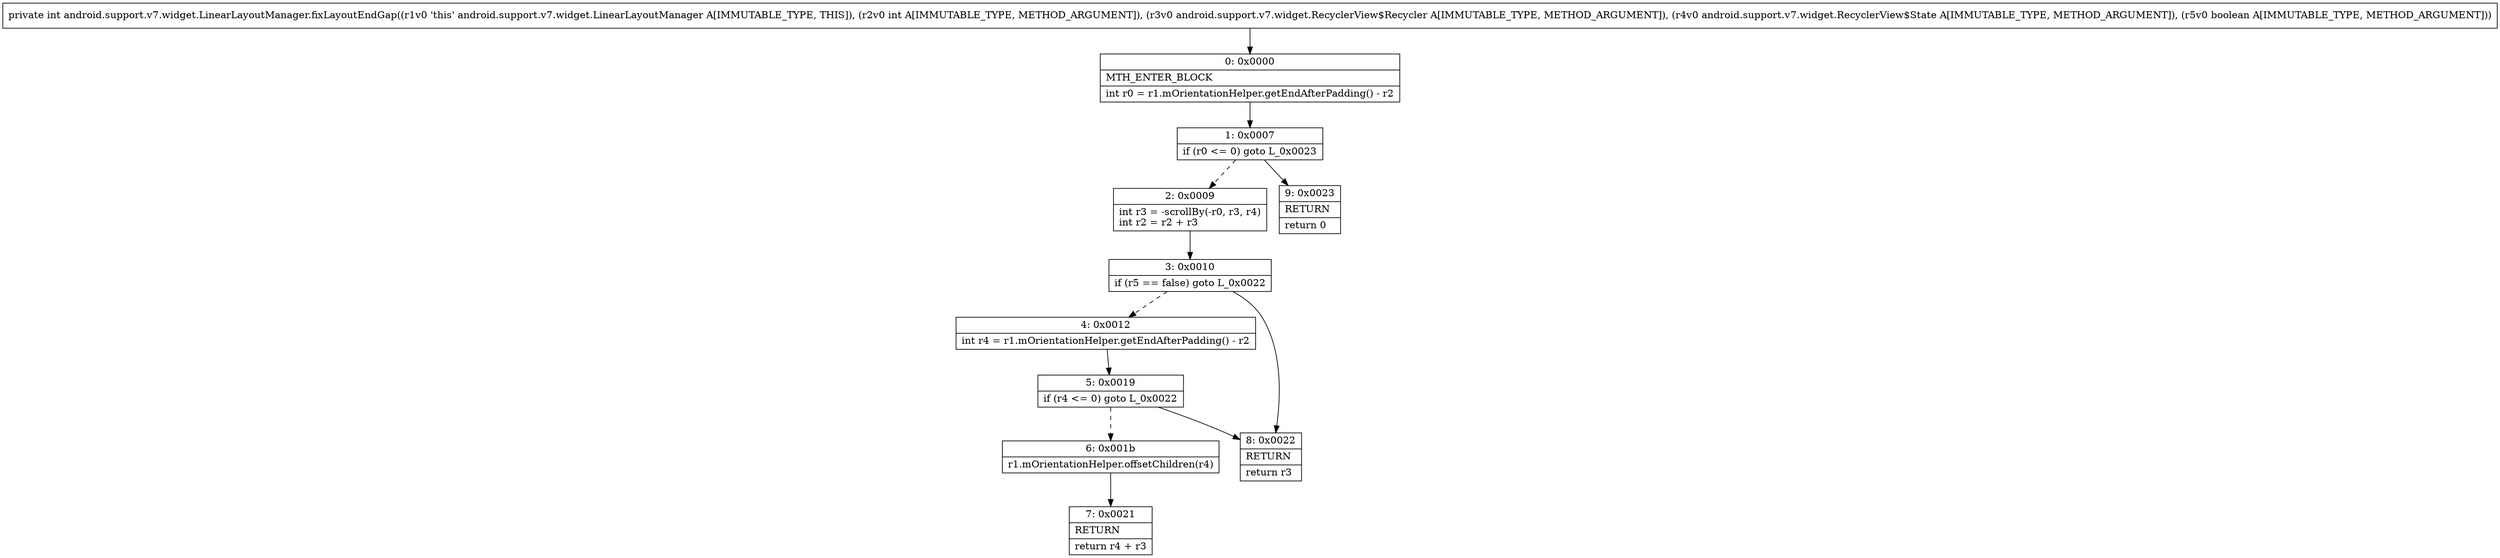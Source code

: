 digraph "CFG forandroid.support.v7.widget.LinearLayoutManager.fixLayoutEndGap(ILandroid\/support\/v7\/widget\/RecyclerView$Recycler;Landroid\/support\/v7\/widget\/RecyclerView$State;Z)I" {
Node_0 [shape=record,label="{0\:\ 0x0000|MTH_ENTER_BLOCK\l|int r0 = r1.mOrientationHelper.getEndAfterPadding() \- r2\l}"];
Node_1 [shape=record,label="{1\:\ 0x0007|if (r0 \<= 0) goto L_0x0023\l}"];
Node_2 [shape=record,label="{2\:\ 0x0009|int r3 = \-scrollBy(\-r0, r3, r4)\lint r2 = r2 + r3\l}"];
Node_3 [shape=record,label="{3\:\ 0x0010|if (r5 == false) goto L_0x0022\l}"];
Node_4 [shape=record,label="{4\:\ 0x0012|int r4 = r1.mOrientationHelper.getEndAfterPadding() \- r2\l}"];
Node_5 [shape=record,label="{5\:\ 0x0019|if (r4 \<= 0) goto L_0x0022\l}"];
Node_6 [shape=record,label="{6\:\ 0x001b|r1.mOrientationHelper.offsetChildren(r4)\l}"];
Node_7 [shape=record,label="{7\:\ 0x0021|RETURN\l|return r4 + r3\l}"];
Node_8 [shape=record,label="{8\:\ 0x0022|RETURN\l|return r3\l}"];
Node_9 [shape=record,label="{9\:\ 0x0023|RETURN\l|return 0\l}"];
MethodNode[shape=record,label="{private int android.support.v7.widget.LinearLayoutManager.fixLayoutEndGap((r1v0 'this' android.support.v7.widget.LinearLayoutManager A[IMMUTABLE_TYPE, THIS]), (r2v0 int A[IMMUTABLE_TYPE, METHOD_ARGUMENT]), (r3v0 android.support.v7.widget.RecyclerView$Recycler A[IMMUTABLE_TYPE, METHOD_ARGUMENT]), (r4v0 android.support.v7.widget.RecyclerView$State A[IMMUTABLE_TYPE, METHOD_ARGUMENT]), (r5v0 boolean A[IMMUTABLE_TYPE, METHOD_ARGUMENT])) }"];
MethodNode -> Node_0;
Node_0 -> Node_1;
Node_1 -> Node_2[style=dashed];
Node_1 -> Node_9;
Node_2 -> Node_3;
Node_3 -> Node_4[style=dashed];
Node_3 -> Node_8;
Node_4 -> Node_5;
Node_5 -> Node_6[style=dashed];
Node_5 -> Node_8;
Node_6 -> Node_7;
}

